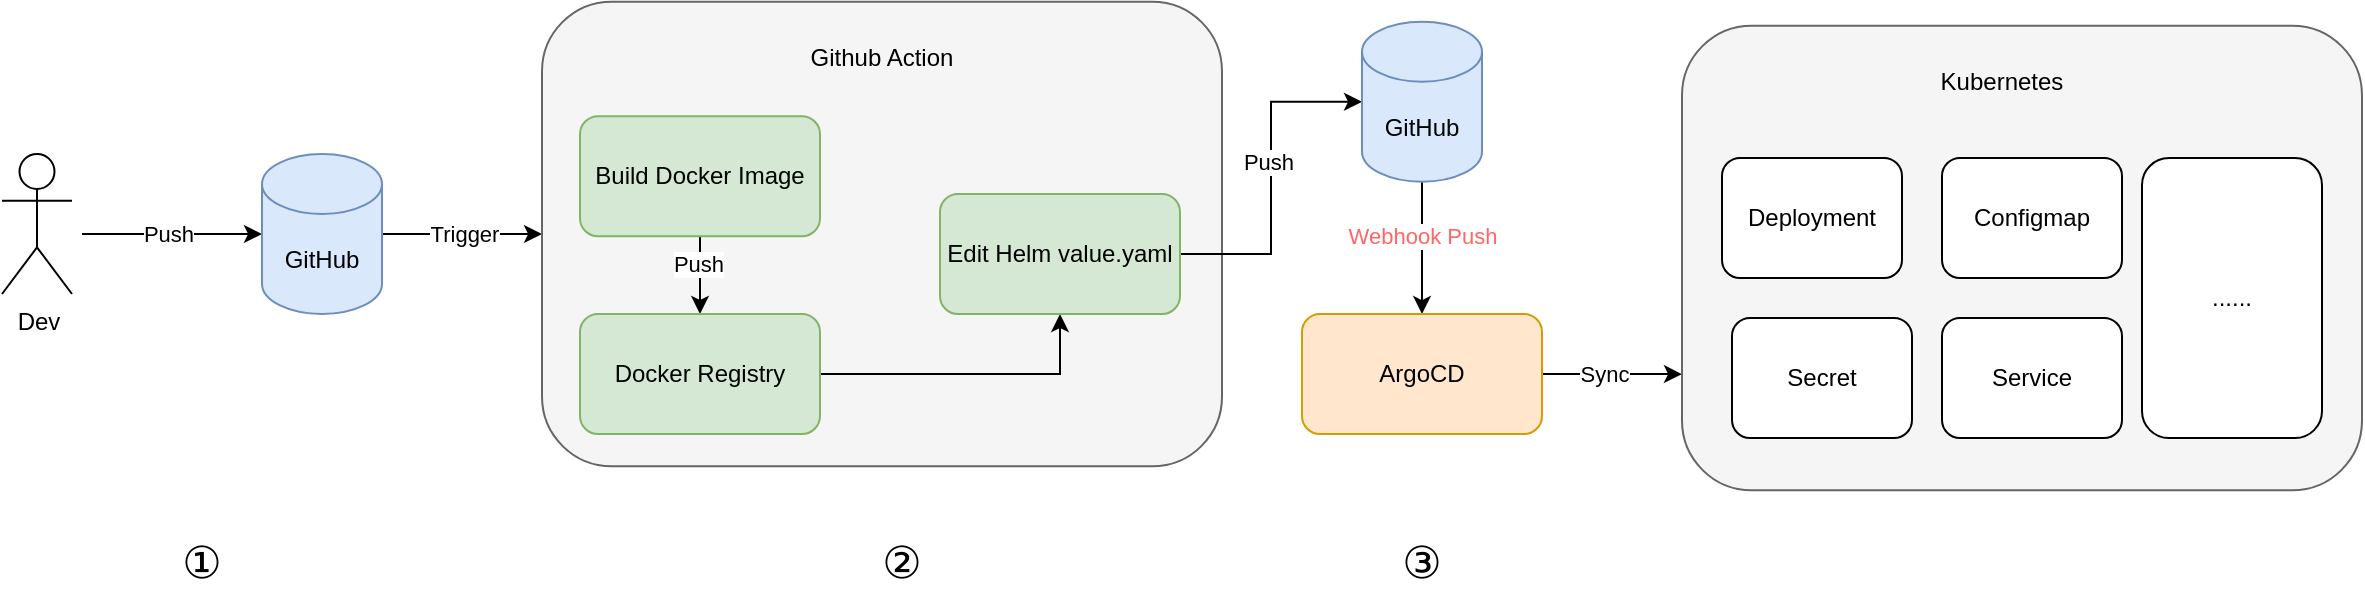 <mxfile version="20.3.0" type="device"><diagram id="9D1LlwiH1k6fmR-lnL0D" name="第 1 页"><mxGraphModel dx="1554" dy="821" grid="1" gridSize="10" guides="1" tooltips="1" connect="1" arrows="1" fold="1" page="1" pageScale="1" pageWidth="2339" pageHeight="3300" math="0" shadow="0"><root><mxCell id="0"/><mxCell id="1" parent="0"/><mxCell id="OyIpx-dQWidLg6K2SXUG-2" value="Dev" style="shape=umlActor;verticalLabelPosition=bottom;verticalAlign=top;html=1;outlineConnect=0;" parent="1" vertex="1"><mxGeometry x="120" y="340" width="35" height="70" as="geometry"/></mxCell><mxCell id="OyIpx-dQWidLg6K2SXUG-4" value="" style="endArrow=classic;html=1;rounded=0;" parent="1" target="OyIpx-dQWidLg6K2SXUG-7" edge="1"><mxGeometry width="50" height="50" relative="1" as="geometry"><mxPoint x="160" y="380" as="sourcePoint"/><mxPoint x="250" y="380" as="targetPoint"/></mxGeometry></mxCell><mxCell id="OyIpx-dQWidLg6K2SXUG-6" value="Push" style="edgeLabel;html=1;align=center;verticalAlign=middle;resizable=0;points=[];" parent="OyIpx-dQWidLg6K2SXUG-4" vertex="1" connectable="0"><mxGeometry x="-0.054" relative="1" as="geometry"><mxPoint as="offset"/></mxGeometry></mxCell><mxCell id="OyIpx-dQWidLg6K2SXUG-9" style="edgeStyle=orthogonalEdgeStyle;rounded=0;orthogonalLoop=1;jettySize=auto;html=1;exitX=1;exitY=0.5;exitDx=0;exitDy=0;exitPerimeter=0;" parent="1" source="OyIpx-dQWidLg6K2SXUG-7" target="OyIpx-dQWidLg6K2SXUG-10" edge="1"><mxGeometry relative="1" as="geometry"><mxPoint x="400" y="380" as="targetPoint"/></mxGeometry></mxCell><mxCell id="OyIpx-dQWidLg6K2SXUG-11" value="Trigger" style="edgeLabel;html=1;align=center;verticalAlign=middle;resizable=0;points=[];" parent="OyIpx-dQWidLg6K2SXUG-9" vertex="1" connectable="0"><mxGeometry x="0.029" relative="1" as="geometry"><mxPoint as="offset"/></mxGeometry></mxCell><mxCell id="OyIpx-dQWidLg6K2SXUG-7" value="GitHub" style="shape=cylinder3;whiteSpace=wrap;html=1;boundedLbl=1;backgroundOutline=1;size=15;fillColor=#dae8fc;strokeColor=#6c8ebf;" parent="1" vertex="1"><mxGeometry x="250" y="340" width="60" height="80" as="geometry"/></mxCell><mxCell id="OyIpx-dQWidLg6K2SXUG-10" value="" style="rounded=1;whiteSpace=wrap;html=1;fillColor=#f5f5f5;strokeColor=#666666;fontColor=#333333;" parent="1" vertex="1"><mxGeometry x="390" y="263.87" width="340" height="232.25" as="geometry"/></mxCell><mxCell id="OyIpx-dQWidLg6K2SXUG-16" value="Github Action" style="text;html=1;strokeColor=none;fillColor=none;align=center;verticalAlign=middle;whiteSpace=wrap;rounded=0;" parent="1" vertex="1"><mxGeometry x="515" y="277.37" width="90" height="30" as="geometry"/></mxCell><mxCell id="OyIpx-dQWidLg6K2SXUG-42" style="edgeStyle=none;rounded=0;orthogonalLoop=1;jettySize=auto;html=1;exitX=0.5;exitY=1;exitDx=0;exitDy=0;entryX=0.5;entryY=0;entryDx=0;entryDy=0;" parent="1" source="OyIpx-dQWidLg6K2SXUG-17" target="OyIpx-dQWidLg6K2SXUG-18" edge="1"><mxGeometry relative="1" as="geometry"/></mxCell><mxCell id="OyIpx-dQWidLg6K2SXUG-43" value="Push" style="edgeLabel;html=1;align=center;verticalAlign=middle;resizable=0;points=[];" parent="OyIpx-dQWidLg6K2SXUG-42" vertex="1" connectable="0"><mxGeometry x="-0.273" y="-1" relative="1" as="geometry"><mxPoint as="offset"/></mxGeometry></mxCell><mxCell id="OyIpx-dQWidLg6K2SXUG-17" value="Build Docker Image" style="rounded=1;whiteSpace=wrap;html=1;fillColor=#d5e8d4;strokeColor=#82b366;" parent="1" vertex="1"><mxGeometry x="409" y="321.12" width="120" height="60" as="geometry"/></mxCell><mxCell id="OyIpx-dQWidLg6K2SXUG-45" style="edgeStyle=orthogonalEdgeStyle;rounded=0;orthogonalLoop=1;jettySize=auto;html=1;exitX=1;exitY=0.5;exitDx=0;exitDy=0;entryX=0.5;entryY=1;entryDx=0;entryDy=0;" parent="1" source="OyIpx-dQWidLg6K2SXUG-18" target="OyIpx-dQWidLg6K2SXUG-21" edge="1"><mxGeometry relative="1" as="geometry"/></mxCell><mxCell id="OyIpx-dQWidLg6K2SXUG-18" value="Docker Registry" style="rounded=1;whiteSpace=wrap;html=1;fillColor=#d5e8d4;strokeColor=#82b366;" parent="1" vertex="1"><mxGeometry x="409" y="420" width="120" height="60" as="geometry"/></mxCell><mxCell id="OyIpx-dQWidLg6K2SXUG-44" style="edgeStyle=orthogonalEdgeStyle;rounded=0;orthogonalLoop=1;jettySize=auto;html=1;exitX=1;exitY=0.5;exitDx=0;exitDy=0;entryX=0;entryY=0.5;entryDx=0;entryDy=0;entryPerimeter=0;" parent="1" source="OyIpx-dQWidLg6K2SXUG-21" target="OyIpx-dQWidLg6K2SXUG-28" edge="1"><mxGeometry relative="1" as="geometry"/></mxCell><mxCell id="OyIpx-dQWidLg6K2SXUG-50" value="Push" style="edgeLabel;html=1;align=center;verticalAlign=middle;resizable=0;points=[];" parent="OyIpx-dQWidLg6K2SXUG-44" vertex="1" connectable="0"><mxGeometry x="0.104" y="2" relative="1" as="geometry"><mxPoint as="offset"/></mxGeometry></mxCell><mxCell id="OyIpx-dQWidLg6K2SXUG-21" value="Edit Helm value.yaml" style="rounded=1;whiteSpace=wrap;html=1;fillColor=#d5e8d4;strokeColor=#82b366;" parent="1" vertex="1"><mxGeometry x="589" y="360" width="120" height="60" as="geometry"/></mxCell><mxCell id="eEeBBZKFiejJQWfWt_Tb-1" style="edgeStyle=orthogonalEdgeStyle;rounded=0;orthogonalLoop=1;jettySize=auto;html=1;exitX=0.5;exitY=1;exitDx=0;exitDy=0;exitPerimeter=0;entryX=0.5;entryY=0;entryDx=0;entryDy=0;" edge="1" parent="1" source="OyIpx-dQWidLg6K2SXUG-28" target="OyIpx-dQWidLg6K2SXUG-31"><mxGeometry relative="1" as="geometry"/></mxCell><mxCell id="eEeBBZKFiejJQWfWt_Tb-2" value="Webhook Push" style="edgeLabel;html=1;align=center;verticalAlign=middle;resizable=0;points=[];fontColor=#FF6666;" vertex="1" connectable="0" parent="eEeBBZKFiejJQWfWt_Tb-1"><mxGeometry x="-0.18" relative="1" as="geometry"><mxPoint as="offset"/></mxGeometry></mxCell><mxCell id="OyIpx-dQWidLg6K2SXUG-28" value="GitHub" style="shape=cylinder3;whiteSpace=wrap;html=1;boundedLbl=1;backgroundOutline=1;size=15;fillColor=#dae8fc;strokeColor=#6c8ebf;" parent="1" vertex="1"><mxGeometry x="800" y="273.88" width="60" height="80" as="geometry"/></mxCell><mxCell id="OyIpx-dQWidLg6K2SXUG-67" style="edgeStyle=orthogonalEdgeStyle;rounded=0;orthogonalLoop=1;jettySize=auto;html=1;exitX=1;exitY=0.5;exitDx=0;exitDy=0;entryX=0;entryY=0.75;entryDx=0;entryDy=0;" parent="1" source="OyIpx-dQWidLg6K2SXUG-31" target="OyIpx-dQWidLg6K2SXUG-56" edge="1"><mxGeometry relative="1" as="geometry"/></mxCell><mxCell id="OyIpx-dQWidLg6K2SXUG-68" value="Sync" style="edgeLabel;html=1;align=center;verticalAlign=middle;resizable=0;points=[];" parent="OyIpx-dQWidLg6K2SXUG-67" vertex="1" connectable="0"><mxGeometry x="0.186" y="-1" relative="1" as="geometry"><mxPoint x="-11" y="-1" as="offset"/></mxGeometry></mxCell><mxCell id="OyIpx-dQWidLg6K2SXUG-31" value="ArgoCD" style="rounded=1;whiteSpace=wrap;html=1;labelBackgroundColor=none;fillColor=#ffe6cc;strokeColor=#d79b00;" parent="1" vertex="1"><mxGeometry x="770" y="420.01" width="120" height="60" as="geometry"/></mxCell><mxCell id="OyIpx-dQWidLg6K2SXUG-56" value="" style="rounded=1;whiteSpace=wrap;html=1;fillColor=#f5f5f5;strokeColor=#666666;fontColor=#333333;" parent="1" vertex="1"><mxGeometry x="960" y="275.88" width="340" height="232.25" as="geometry"/></mxCell><mxCell id="OyIpx-dQWidLg6K2SXUG-57" value="Kubernetes" style="text;html=1;strokeColor=none;fillColor=none;align=center;verticalAlign=middle;whiteSpace=wrap;rounded=0;" parent="1" vertex="1"><mxGeometry x="1075" y="289.38" width="90" height="30" as="geometry"/></mxCell><mxCell id="OyIpx-dQWidLg6K2SXUG-58" value="Deployment" style="rounded=1;whiteSpace=wrap;html=1;labelBackgroundColor=none;" parent="1" vertex="1"><mxGeometry x="980" y="342.01" width="90" height="60" as="geometry"/></mxCell><mxCell id="OyIpx-dQWidLg6K2SXUG-59" value="Configmap" style="rounded=1;whiteSpace=wrap;html=1;labelBackgroundColor=none;" parent="1" vertex="1"><mxGeometry x="1090" y="342.01" width="90" height="60" as="geometry"/></mxCell><mxCell id="OyIpx-dQWidLg6K2SXUG-60" value="Secret" style="rounded=1;whiteSpace=wrap;html=1;labelBackgroundColor=none;" parent="1" vertex="1"><mxGeometry x="985" y="422.01" width="90" height="60" as="geometry"/></mxCell><mxCell id="OyIpx-dQWidLg6K2SXUG-61" value="Service" style="rounded=1;whiteSpace=wrap;html=1;labelBackgroundColor=none;" parent="1" vertex="1"><mxGeometry x="1090" y="422.01" width="90" height="60" as="geometry"/></mxCell><mxCell id="OyIpx-dQWidLg6K2SXUG-62" value="......" style="rounded=1;whiteSpace=wrap;html=1;labelBackgroundColor=none;" parent="1" vertex="1"><mxGeometry x="1190" y="342.01" width="90" height="140" as="geometry"/></mxCell><mxCell id="OyIpx-dQWidLg6K2SXUG-69" value="①" style="text;html=1;strokeColor=none;fillColor=none;align=center;verticalAlign=middle;whiteSpace=wrap;rounded=0;labelBackgroundColor=none;fontSize=22;" parent="1" vertex="1"><mxGeometry x="190" y="530" width="60" height="30" as="geometry"/></mxCell><mxCell id="OyIpx-dQWidLg6K2SXUG-70" value="②" style="text;html=1;strokeColor=none;fillColor=none;align=center;verticalAlign=middle;whiteSpace=wrap;rounded=0;labelBackgroundColor=none;fontSize=22;" parent="1" vertex="1"><mxGeometry x="540" y="530" width="60" height="30" as="geometry"/></mxCell><mxCell id="OyIpx-dQWidLg6K2SXUG-71" value="③" style="text;html=1;strokeColor=none;fillColor=none;align=center;verticalAlign=middle;whiteSpace=wrap;rounded=0;labelBackgroundColor=none;fontSize=22;" parent="1" vertex="1"><mxGeometry x="800" y="530" width="60" height="30" as="geometry"/></mxCell></root></mxGraphModel></diagram></mxfile>